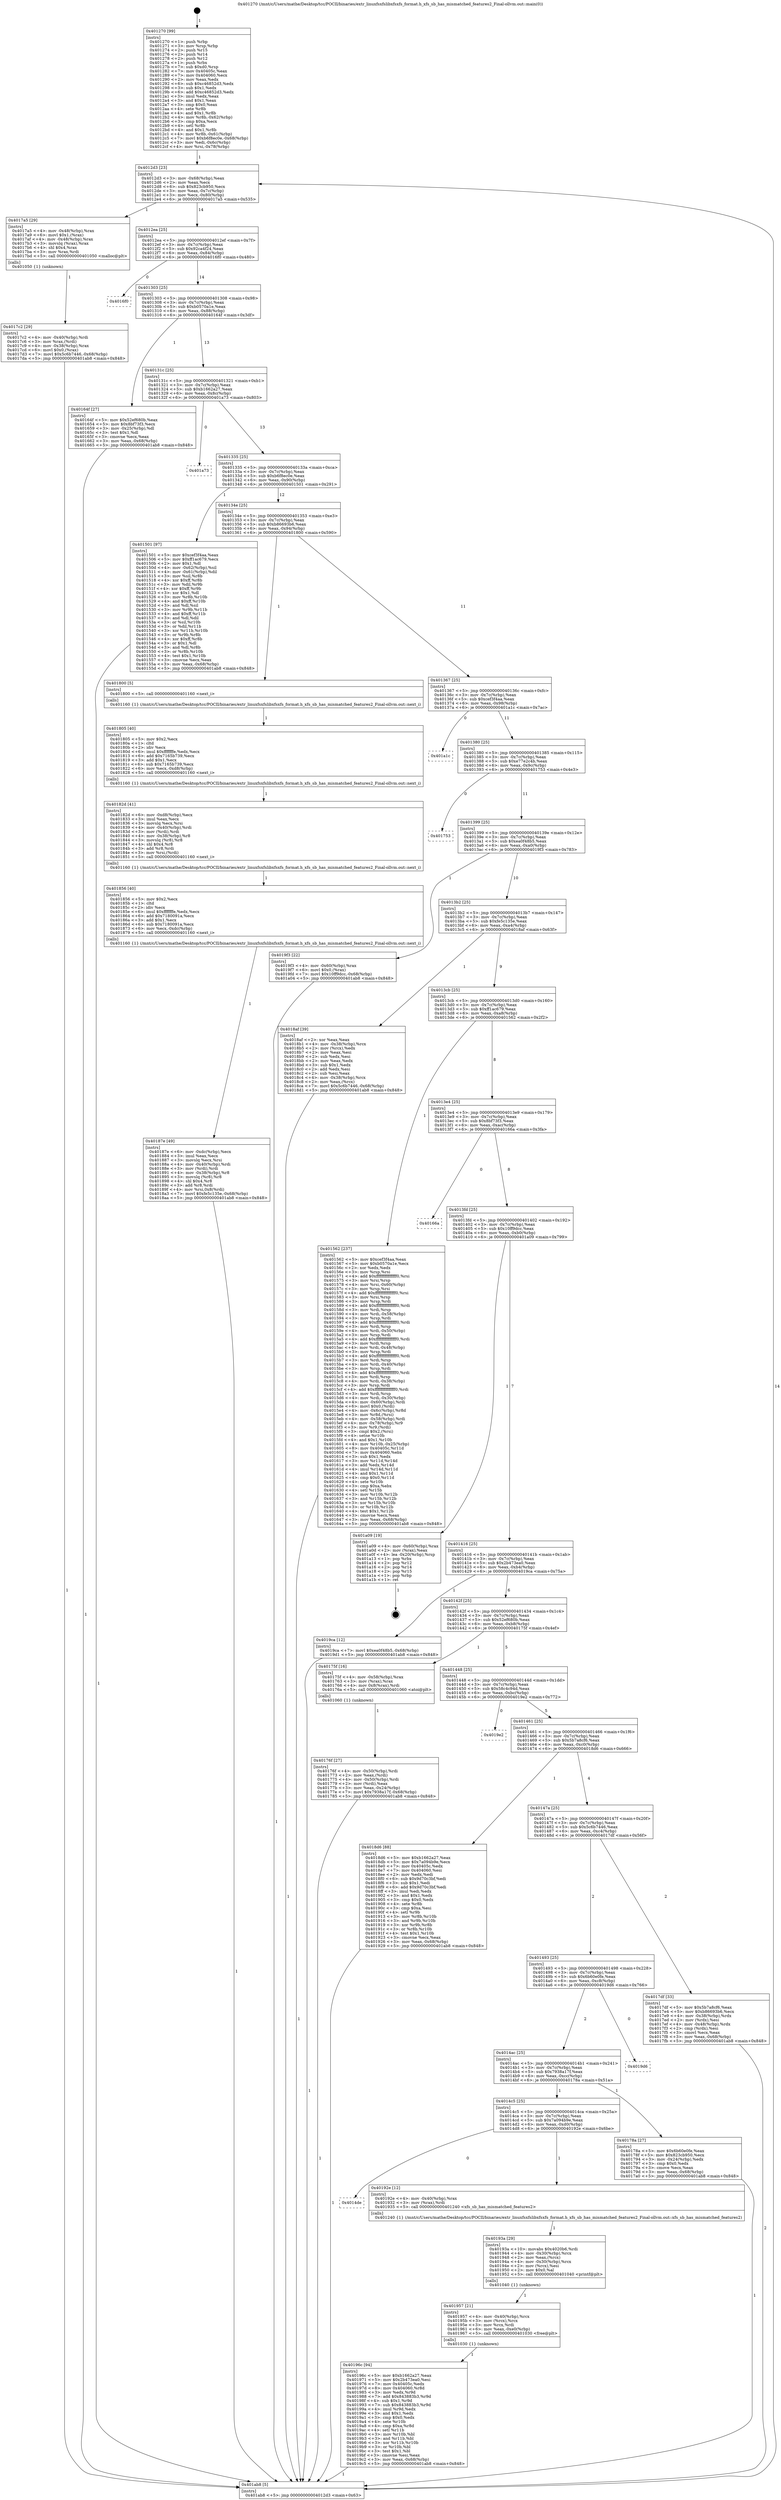digraph "0x401270" {
  label = "0x401270 (/mnt/c/Users/mathe/Desktop/tcc/POCII/binaries/extr_linuxfsxfslibxfsxfs_format.h_xfs_sb_has_mismatched_features2_Final-ollvm.out::main(0))"
  labelloc = "t"
  node[shape=record]

  Entry [label="",width=0.3,height=0.3,shape=circle,fillcolor=black,style=filled]
  "0x4012d3" [label="{
     0x4012d3 [23]\l
     | [instrs]\l
     &nbsp;&nbsp;0x4012d3 \<+3\>: mov -0x68(%rbp),%eax\l
     &nbsp;&nbsp;0x4012d6 \<+2\>: mov %eax,%ecx\l
     &nbsp;&nbsp;0x4012d8 \<+6\>: sub $0x823cb950,%ecx\l
     &nbsp;&nbsp;0x4012de \<+3\>: mov %eax,-0x7c(%rbp)\l
     &nbsp;&nbsp;0x4012e1 \<+3\>: mov %ecx,-0x80(%rbp)\l
     &nbsp;&nbsp;0x4012e4 \<+6\>: je 00000000004017a5 \<main+0x535\>\l
  }"]
  "0x4017a5" [label="{
     0x4017a5 [29]\l
     | [instrs]\l
     &nbsp;&nbsp;0x4017a5 \<+4\>: mov -0x48(%rbp),%rax\l
     &nbsp;&nbsp;0x4017a9 \<+6\>: movl $0x1,(%rax)\l
     &nbsp;&nbsp;0x4017af \<+4\>: mov -0x48(%rbp),%rax\l
     &nbsp;&nbsp;0x4017b3 \<+3\>: movslq (%rax),%rax\l
     &nbsp;&nbsp;0x4017b6 \<+4\>: shl $0x4,%rax\l
     &nbsp;&nbsp;0x4017ba \<+3\>: mov %rax,%rdi\l
     &nbsp;&nbsp;0x4017bd \<+5\>: call 0000000000401050 \<malloc@plt\>\l
     | [calls]\l
     &nbsp;&nbsp;0x401050 \{1\} (unknown)\l
  }"]
  "0x4012ea" [label="{
     0x4012ea [25]\l
     | [instrs]\l
     &nbsp;&nbsp;0x4012ea \<+5\>: jmp 00000000004012ef \<main+0x7f\>\l
     &nbsp;&nbsp;0x4012ef \<+3\>: mov -0x7c(%rbp),%eax\l
     &nbsp;&nbsp;0x4012f2 \<+5\>: sub $0x92ca4f24,%eax\l
     &nbsp;&nbsp;0x4012f7 \<+6\>: mov %eax,-0x84(%rbp)\l
     &nbsp;&nbsp;0x4012fd \<+6\>: je 00000000004016f0 \<main+0x480\>\l
  }"]
  Exit [label="",width=0.3,height=0.3,shape=circle,fillcolor=black,style=filled,peripheries=2]
  "0x4016f0" [label="{
     0x4016f0\l
  }", style=dashed]
  "0x401303" [label="{
     0x401303 [25]\l
     | [instrs]\l
     &nbsp;&nbsp;0x401303 \<+5\>: jmp 0000000000401308 \<main+0x98\>\l
     &nbsp;&nbsp;0x401308 \<+3\>: mov -0x7c(%rbp),%eax\l
     &nbsp;&nbsp;0x40130b \<+5\>: sub $0xb0570a1e,%eax\l
     &nbsp;&nbsp;0x401310 \<+6\>: mov %eax,-0x88(%rbp)\l
     &nbsp;&nbsp;0x401316 \<+6\>: je 000000000040164f \<main+0x3df\>\l
  }"]
  "0x40196c" [label="{
     0x40196c [94]\l
     | [instrs]\l
     &nbsp;&nbsp;0x40196c \<+5\>: mov $0xb1662a27,%eax\l
     &nbsp;&nbsp;0x401971 \<+5\>: mov $0x2b473ea0,%esi\l
     &nbsp;&nbsp;0x401976 \<+7\>: mov 0x40405c,%edx\l
     &nbsp;&nbsp;0x40197d \<+8\>: mov 0x404060,%r8d\l
     &nbsp;&nbsp;0x401985 \<+3\>: mov %edx,%r9d\l
     &nbsp;&nbsp;0x401988 \<+7\>: add $0x843883b3,%r9d\l
     &nbsp;&nbsp;0x40198f \<+4\>: sub $0x1,%r9d\l
     &nbsp;&nbsp;0x401993 \<+7\>: sub $0x843883b3,%r9d\l
     &nbsp;&nbsp;0x40199a \<+4\>: imul %r9d,%edx\l
     &nbsp;&nbsp;0x40199e \<+3\>: and $0x1,%edx\l
     &nbsp;&nbsp;0x4019a1 \<+3\>: cmp $0x0,%edx\l
     &nbsp;&nbsp;0x4019a4 \<+4\>: sete %r10b\l
     &nbsp;&nbsp;0x4019a8 \<+4\>: cmp $0xa,%r8d\l
     &nbsp;&nbsp;0x4019ac \<+4\>: setl %r11b\l
     &nbsp;&nbsp;0x4019b0 \<+3\>: mov %r10b,%bl\l
     &nbsp;&nbsp;0x4019b3 \<+3\>: and %r11b,%bl\l
     &nbsp;&nbsp;0x4019b6 \<+3\>: xor %r11b,%r10b\l
     &nbsp;&nbsp;0x4019b9 \<+3\>: or %r10b,%bl\l
     &nbsp;&nbsp;0x4019bc \<+3\>: test $0x1,%bl\l
     &nbsp;&nbsp;0x4019bf \<+3\>: cmovne %esi,%eax\l
     &nbsp;&nbsp;0x4019c2 \<+3\>: mov %eax,-0x68(%rbp)\l
     &nbsp;&nbsp;0x4019c5 \<+5\>: jmp 0000000000401ab8 \<main+0x848\>\l
  }"]
  "0x40164f" [label="{
     0x40164f [27]\l
     | [instrs]\l
     &nbsp;&nbsp;0x40164f \<+5\>: mov $0x52ef680b,%eax\l
     &nbsp;&nbsp;0x401654 \<+5\>: mov $0x8bf73f3,%ecx\l
     &nbsp;&nbsp;0x401659 \<+3\>: mov -0x25(%rbp),%dl\l
     &nbsp;&nbsp;0x40165c \<+3\>: test $0x1,%dl\l
     &nbsp;&nbsp;0x40165f \<+3\>: cmovne %ecx,%eax\l
     &nbsp;&nbsp;0x401662 \<+3\>: mov %eax,-0x68(%rbp)\l
     &nbsp;&nbsp;0x401665 \<+5\>: jmp 0000000000401ab8 \<main+0x848\>\l
  }"]
  "0x40131c" [label="{
     0x40131c [25]\l
     | [instrs]\l
     &nbsp;&nbsp;0x40131c \<+5\>: jmp 0000000000401321 \<main+0xb1\>\l
     &nbsp;&nbsp;0x401321 \<+3\>: mov -0x7c(%rbp),%eax\l
     &nbsp;&nbsp;0x401324 \<+5\>: sub $0xb1662a27,%eax\l
     &nbsp;&nbsp;0x401329 \<+6\>: mov %eax,-0x8c(%rbp)\l
     &nbsp;&nbsp;0x40132f \<+6\>: je 0000000000401a73 \<main+0x803\>\l
  }"]
  "0x401957" [label="{
     0x401957 [21]\l
     | [instrs]\l
     &nbsp;&nbsp;0x401957 \<+4\>: mov -0x40(%rbp),%rcx\l
     &nbsp;&nbsp;0x40195b \<+3\>: mov (%rcx),%rcx\l
     &nbsp;&nbsp;0x40195e \<+3\>: mov %rcx,%rdi\l
     &nbsp;&nbsp;0x401961 \<+6\>: mov %eax,-0xe0(%rbp)\l
     &nbsp;&nbsp;0x401967 \<+5\>: call 0000000000401030 \<free@plt\>\l
     | [calls]\l
     &nbsp;&nbsp;0x401030 \{1\} (unknown)\l
  }"]
  "0x401a73" [label="{
     0x401a73\l
  }", style=dashed]
  "0x401335" [label="{
     0x401335 [25]\l
     | [instrs]\l
     &nbsp;&nbsp;0x401335 \<+5\>: jmp 000000000040133a \<main+0xca\>\l
     &nbsp;&nbsp;0x40133a \<+3\>: mov -0x7c(%rbp),%eax\l
     &nbsp;&nbsp;0x40133d \<+5\>: sub $0xb6f8ec0e,%eax\l
     &nbsp;&nbsp;0x401342 \<+6\>: mov %eax,-0x90(%rbp)\l
     &nbsp;&nbsp;0x401348 \<+6\>: je 0000000000401501 \<main+0x291\>\l
  }"]
  "0x40193a" [label="{
     0x40193a [29]\l
     | [instrs]\l
     &nbsp;&nbsp;0x40193a \<+10\>: movabs $0x4020b6,%rdi\l
     &nbsp;&nbsp;0x401944 \<+4\>: mov -0x30(%rbp),%rcx\l
     &nbsp;&nbsp;0x401948 \<+2\>: mov %eax,(%rcx)\l
     &nbsp;&nbsp;0x40194a \<+4\>: mov -0x30(%rbp),%rcx\l
     &nbsp;&nbsp;0x40194e \<+2\>: mov (%rcx),%esi\l
     &nbsp;&nbsp;0x401950 \<+2\>: mov $0x0,%al\l
     &nbsp;&nbsp;0x401952 \<+5\>: call 0000000000401040 \<printf@plt\>\l
     | [calls]\l
     &nbsp;&nbsp;0x401040 \{1\} (unknown)\l
  }"]
  "0x401501" [label="{
     0x401501 [97]\l
     | [instrs]\l
     &nbsp;&nbsp;0x401501 \<+5\>: mov $0xcef3f4aa,%eax\l
     &nbsp;&nbsp;0x401506 \<+5\>: mov $0xff1ac679,%ecx\l
     &nbsp;&nbsp;0x40150b \<+2\>: mov $0x1,%dl\l
     &nbsp;&nbsp;0x40150d \<+4\>: mov -0x62(%rbp),%sil\l
     &nbsp;&nbsp;0x401511 \<+4\>: mov -0x61(%rbp),%dil\l
     &nbsp;&nbsp;0x401515 \<+3\>: mov %sil,%r8b\l
     &nbsp;&nbsp;0x401518 \<+4\>: xor $0xff,%r8b\l
     &nbsp;&nbsp;0x40151c \<+3\>: mov %dil,%r9b\l
     &nbsp;&nbsp;0x40151f \<+4\>: xor $0xff,%r9b\l
     &nbsp;&nbsp;0x401523 \<+3\>: xor $0x1,%dl\l
     &nbsp;&nbsp;0x401526 \<+3\>: mov %r8b,%r10b\l
     &nbsp;&nbsp;0x401529 \<+4\>: and $0xff,%r10b\l
     &nbsp;&nbsp;0x40152d \<+3\>: and %dl,%sil\l
     &nbsp;&nbsp;0x401530 \<+3\>: mov %r9b,%r11b\l
     &nbsp;&nbsp;0x401533 \<+4\>: and $0xff,%r11b\l
     &nbsp;&nbsp;0x401537 \<+3\>: and %dl,%dil\l
     &nbsp;&nbsp;0x40153a \<+3\>: or %sil,%r10b\l
     &nbsp;&nbsp;0x40153d \<+3\>: or %dil,%r11b\l
     &nbsp;&nbsp;0x401540 \<+3\>: xor %r11b,%r10b\l
     &nbsp;&nbsp;0x401543 \<+3\>: or %r9b,%r8b\l
     &nbsp;&nbsp;0x401546 \<+4\>: xor $0xff,%r8b\l
     &nbsp;&nbsp;0x40154a \<+3\>: or $0x1,%dl\l
     &nbsp;&nbsp;0x40154d \<+3\>: and %dl,%r8b\l
     &nbsp;&nbsp;0x401550 \<+3\>: or %r8b,%r10b\l
     &nbsp;&nbsp;0x401553 \<+4\>: test $0x1,%r10b\l
     &nbsp;&nbsp;0x401557 \<+3\>: cmovne %ecx,%eax\l
     &nbsp;&nbsp;0x40155a \<+3\>: mov %eax,-0x68(%rbp)\l
     &nbsp;&nbsp;0x40155d \<+5\>: jmp 0000000000401ab8 \<main+0x848\>\l
  }"]
  "0x40134e" [label="{
     0x40134e [25]\l
     | [instrs]\l
     &nbsp;&nbsp;0x40134e \<+5\>: jmp 0000000000401353 \<main+0xe3\>\l
     &nbsp;&nbsp;0x401353 \<+3\>: mov -0x7c(%rbp),%eax\l
     &nbsp;&nbsp;0x401356 \<+5\>: sub $0xb86693b6,%eax\l
     &nbsp;&nbsp;0x40135b \<+6\>: mov %eax,-0x94(%rbp)\l
     &nbsp;&nbsp;0x401361 \<+6\>: je 0000000000401800 \<main+0x590\>\l
  }"]
  "0x401ab8" [label="{
     0x401ab8 [5]\l
     | [instrs]\l
     &nbsp;&nbsp;0x401ab8 \<+5\>: jmp 00000000004012d3 \<main+0x63\>\l
  }"]
  "0x401270" [label="{
     0x401270 [99]\l
     | [instrs]\l
     &nbsp;&nbsp;0x401270 \<+1\>: push %rbp\l
     &nbsp;&nbsp;0x401271 \<+3\>: mov %rsp,%rbp\l
     &nbsp;&nbsp;0x401274 \<+2\>: push %r15\l
     &nbsp;&nbsp;0x401276 \<+2\>: push %r14\l
     &nbsp;&nbsp;0x401278 \<+2\>: push %r12\l
     &nbsp;&nbsp;0x40127a \<+1\>: push %rbx\l
     &nbsp;&nbsp;0x40127b \<+7\>: sub $0xd0,%rsp\l
     &nbsp;&nbsp;0x401282 \<+7\>: mov 0x40405c,%eax\l
     &nbsp;&nbsp;0x401289 \<+7\>: mov 0x404060,%ecx\l
     &nbsp;&nbsp;0x401290 \<+2\>: mov %eax,%edx\l
     &nbsp;&nbsp;0x401292 \<+6\>: sub $0xc46852d3,%edx\l
     &nbsp;&nbsp;0x401298 \<+3\>: sub $0x1,%edx\l
     &nbsp;&nbsp;0x40129b \<+6\>: add $0xc46852d3,%edx\l
     &nbsp;&nbsp;0x4012a1 \<+3\>: imul %edx,%eax\l
     &nbsp;&nbsp;0x4012a4 \<+3\>: and $0x1,%eax\l
     &nbsp;&nbsp;0x4012a7 \<+3\>: cmp $0x0,%eax\l
     &nbsp;&nbsp;0x4012aa \<+4\>: sete %r8b\l
     &nbsp;&nbsp;0x4012ae \<+4\>: and $0x1,%r8b\l
     &nbsp;&nbsp;0x4012b2 \<+4\>: mov %r8b,-0x62(%rbp)\l
     &nbsp;&nbsp;0x4012b6 \<+3\>: cmp $0xa,%ecx\l
     &nbsp;&nbsp;0x4012b9 \<+4\>: setl %r8b\l
     &nbsp;&nbsp;0x4012bd \<+4\>: and $0x1,%r8b\l
     &nbsp;&nbsp;0x4012c1 \<+4\>: mov %r8b,-0x61(%rbp)\l
     &nbsp;&nbsp;0x4012c5 \<+7\>: movl $0xb6f8ec0e,-0x68(%rbp)\l
     &nbsp;&nbsp;0x4012cc \<+3\>: mov %edi,-0x6c(%rbp)\l
     &nbsp;&nbsp;0x4012cf \<+4\>: mov %rsi,-0x78(%rbp)\l
  }"]
  "0x4014de" [label="{
     0x4014de\l
  }", style=dashed]
  "0x401800" [label="{
     0x401800 [5]\l
     | [instrs]\l
     &nbsp;&nbsp;0x401800 \<+5\>: call 0000000000401160 \<next_i\>\l
     | [calls]\l
     &nbsp;&nbsp;0x401160 \{1\} (/mnt/c/Users/mathe/Desktop/tcc/POCII/binaries/extr_linuxfsxfslibxfsxfs_format.h_xfs_sb_has_mismatched_features2_Final-ollvm.out::next_i)\l
  }"]
  "0x401367" [label="{
     0x401367 [25]\l
     | [instrs]\l
     &nbsp;&nbsp;0x401367 \<+5\>: jmp 000000000040136c \<main+0xfc\>\l
     &nbsp;&nbsp;0x40136c \<+3\>: mov -0x7c(%rbp),%eax\l
     &nbsp;&nbsp;0x40136f \<+5\>: sub $0xcef3f4aa,%eax\l
     &nbsp;&nbsp;0x401374 \<+6\>: mov %eax,-0x98(%rbp)\l
     &nbsp;&nbsp;0x40137a \<+6\>: je 0000000000401a1c \<main+0x7ac\>\l
  }"]
  "0x40192e" [label="{
     0x40192e [12]\l
     | [instrs]\l
     &nbsp;&nbsp;0x40192e \<+4\>: mov -0x40(%rbp),%rax\l
     &nbsp;&nbsp;0x401932 \<+3\>: mov (%rax),%rdi\l
     &nbsp;&nbsp;0x401935 \<+5\>: call 0000000000401240 \<xfs_sb_has_mismatched_features2\>\l
     | [calls]\l
     &nbsp;&nbsp;0x401240 \{1\} (/mnt/c/Users/mathe/Desktop/tcc/POCII/binaries/extr_linuxfsxfslibxfsxfs_format.h_xfs_sb_has_mismatched_features2_Final-ollvm.out::xfs_sb_has_mismatched_features2)\l
  }"]
  "0x401a1c" [label="{
     0x401a1c\l
  }", style=dashed]
  "0x401380" [label="{
     0x401380 [25]\l
     | [instrs]\l
     &nbsp;&nbsp;0x401380 \<+5\>: jmp 0000000000401385 \<main+0x115\>\l
     &nbsp;&nbsp;0x401385 \<+3\>: mov -0x7c(%rbp),%eax\l
     &nbsp;&nbsp;0x401388 \<+5\>: sub $0xe77e2c4b,%eax\l
     &nbsp;&nbsp;0x40138d \<+6\>: mov %eax,-0x9c(%rbp)\l
     &nbsp;&nbsp;0x401393 \<+6\>: je 0000000000401753 \<main+0x4e3\>\l
  }"]
  "0x40187e" [label="{
     0x40187e [49]\l
     | [instrs]\l
     &nbsp;&nbsp;0x40187e \<+6\>: mov -0xdc(%rbp),%ecx\l
     &nbsp;&nbsp;0x401884 \<+3\>: imul %eax,%ecx\l
     &nbsp;&nbsp;0x401887 \<+3\>: movslq %ecx,%rsi\l
     &nbsp;&nbsp;0x40188a \<+4\>: mov -0x40(%rbp),%rdi\l
     &nbsp;&nbsp;0x40188e \<+3\>: mov (%rdi),%rdi\l
     &nbsp;&nbsp;0x401891 \<+4\>: mov -0x38(%rbp),%r8\l
     &nbsp;&nbsp;0x401895 \<+3\>: movslq (%r8),%r8\l
     &nbsp;&nbsp;0x401898 \<+4\>: shl $0x4,%r8\l
     &nbsp;&nbsp;0x40189c \<+3\>: add %r8,%rdi\l
     &nbsp;&nbsp;0x40189f \<+4\>: mov %rsi,0x8(%rdi)\l
     &nbsp;&nbsp;0x4018a3 \<+7\>: movl $0xfe5c135e,-0x68(%rbp)\l
     &nbsp;&nbsp;0x4018aa \<+5\>: jmp 0000000000401ab8 \<main+0x848\>\l
  }"]
  "0x401753" [label="{
     0x401753\l
  }", style=dashed]
  "0x401399" [label="{
     0x401399 [25]\l
     | [instrs]\l
     &nbsp;&nbsp;0x401399 \<+5\>: jmp 000000000040139e \<main+0x12e\>\l
     &nbsp;&nbsp;0x40139e \<+3\>: mov -0x7c(%rbp),%eax\l
     &nbsp;&nbsp;0x4013a1 \<+5\>: sub $0xea0f48b5,%eax\l
     &nbsp;&nbsp;0x4013a6 \<+6\>: mov %eax,-0xa0(%rbp)\l
     &nbsp;&nbsp;0x4013ac \<+6\>: je 00000000004019f3 \<main+0x783\>\l
  }"]
  "0x401856" [label="{
     0x401856 [40]\l
     | [instrs]\l
     &nbsp;&nbsp;0x401856 \<+5\>: mov $0x2,%ecx\l
     &nbsp;&nbsp;0x40185b \<+1\>: cltd\l
     &nbsp;&nbsp;0x40185c \<+2\>: idiv %ecx\l
     &nbsp;&nbsp;0x40185e \<+6\>: imul $0xfffffffe,%edx,%ecx\l
     &nbsp;&nbsp;0x401864 \<+6\>: add $0x7180091a,%ecx\l
     &nbsp;&nbsp;0x40186a \<+3\>: add $0x1,%ecx\l
     &nbsp;&nbsp;0x40186d \<+6\>: sub $0x7180091a,%ecx\l
     &nbsp;&nbsp;0x401873 \<+6\>: mov %ecx,-0xdc(%rbp)\l
     &nbsp;&nbsp;0x401879 \<+5\>: call 0000000000401160 \<next_i\>\l
     | [calls]\l
     &nbsp;&nbsp;0x401160 \{1\} (/mnt/c/Users/mathe/Desktop/tcc/POCII/binaries/extr_linuxfsxfslibxfsxfs_format.h_xfs_sb_has_mismatched_features2_Final-ollvm.out::next_i)\l
  }"]
  "0x4019f3" [label="{
     0x4019f3 [22]\l
     | [instrs]\l
     &nbsp;&nbsp;0x4019f3 \<+4\>: mov -0x60(%rbp),%rax\l
     &nbsp;&nbsp;0x4019f7 \<+6\>: movl $0x0,(%rax)\l
     &nbsp;&nbsp;0x4019fd \<+7\>: movl $0x10ff9dcc,-0x68(%rbp)\l
     &nbsp;&nbsp;0x401a04 \<+5\>: jmp 0000000000401ab8 \<main+0x848\>\l
  }"]
  "0x4013b2" [label="{
     0x4013b2 [25]\l
     | [instrs]\l
     &nbsp;&nbsp;0x4013b2 \<+5\>: jmp 00000000004013b7 \<main+0x147\>\l
     &nbsp;&nbsp;0x4013b7 \<+3\>: mov -0x7c(%rbp),%eax\l
     &nbsp;&nbsp;0x4013ba \<+5\>: sub $0xfe5c135e,%eax\l
     &nbsp;&nbsp;0x4013bf \<+6\>: mov %eax,-0xa4(%rbp)\l
     &nbsp;&nbsp;0x4013c5 \<+6\>: je 00000000004018af \<main+0x63f\>\l
  }"]
  "0x40182d" [label="{
     0x40182d [41]\l
     | [instrs]\l
     &nbsp;&nbsp;0x40182d \<+6\>: mov -0xd8(%rbp),%ecx\l
     &nbsp;&nbsp;0x401833 \<+3\>: imul %eax,%ecx\l
     &nbsp;&nbsp;0x401836 \<+3\>: movslq %ecx,%rsi\l
     &nbsp;&nbsp;0x401839 \<+4\>: mov -0x40(%rbp),%rdi\l
     &nbsp;&nbsp;0x40183d \<+3\>: mov (%rdi),%rdi\l
     &nbsp;&nbsp;0x401840 \<+4\>: mov -0x38(%rbp),%r8\l
     &nbsp;&nbsp;0x401844 \<+3\>: movslq (%r8),%r8\l
     &nbsp;&nbsp;0x401847 \<+4\>: shl $0x4,%r8\l
     &nbsp;&nbsp;0x40184b \<+3\>: add %r8,%rdi\l
     &nbsp;&nbsp;0x40184e \<+3\>: mov %rsi,(%rdi)\l
     &nbsp;&nbsp;0x401851 \<+5\>: call 0000000000401160 \<next_i\>\l
     | [calls]\l
     &nbsp;&nbsp;0x401160 \{1\} (/mnt/c/Users/mathe/Desktop/tcc/POCII/binaries/extr_linuxfsxfslibxfsxfs_format.h_xfs_sb_has_mismatched_features2_Final-ollvm.out::next_i)\l
  }"]
  "0x4018af" [label="{
     0x4018af [39]\l
     | [instrs]\l
     &nbsp;&nbsp;0x4018af \<+2\>: xor %eax,%eax\l
     &nbsp;&nbsp;0x4018b1 \<+4\>: mov -0x38(%rbp),%rcx\l
     &nbsp;&nbsp;0x4018b5 \<+2\>: mov (%rcx),%edx\l
     &nbsp;&nbsp;0x4018b7 \<+2\>: mov %eax,%esi\l
     &nbsp;&nbsp;0x4018b9 \<+2\>: sub %edx,%esi\l
     &nbsp;&nbsp;0x4018bb \<+2\>: mov %eax,%edx\l
     &nbsp;&nbsp;0x4018bd \<+3\>: sub $0x1,%edx\l
     &nbsp;&nbsp;0x4018c0 \<+2\>: add %edx,%esi\l
     &nbsp;&nbsp;0x4018c2 \<+2\>: sub %esi,%eax\l
     &nbsp;&nbsp;0x4018c4 \<+4\>: mov -0x38(%rbp),%rcx\l
     &nbsp;&nbsp;0x4018c8 \<+2\>: mov %eax,(%rcx)\l
     &nbsp;&nbsp;0x4018ca \<+7\>: movl $0x5c6b7446,-0x68(%rbp)\l
     &nbsp;&nbsp;0x4018d1 \<+5\>: jmp 0000000000401ab8 \<main+0x848\>\l
  }"]
  "0x4013cb" [label="{
     0x4013cb [25]\l
     | [instrs]\l
     &nbsp;&nbsp;0x4013cb \<+5\>: jmp 00000000004013d0 \<main+0x160\>\l
     &nbsp;&nbsp;0x4013d0 \<+3\>: mov -0x7c(%rbp),%eax\l
     &nbsp;&nbsp;0x4013d3 \<+5\>: sub $0xff1ac679,%eax\l
     &nbsp;&nbsp;0x4013d8 \<+6\>: mov %eax,-0xa8(%rbp)\l
     &nbsp;&nbsp;0x4013de \<+6\>: je 0000000000401562 \<main+0x2f2\>\l
  }"]
  "0x401805" [label="{
     0x401805 [40]\l
     | [instrs]\l
     &nbsp;&nbsp;0x401805 \<+5\>: mov $0x2,%ecx\l
     &nbsp;&nbsp;0x40180a \<+1\>: cltd\l
     &nbsp;&nbsp;0x40180b \<+2\>: idiv %ecx\l
     &nbsp;&nbsp;0x40180d \<+6\>: imul $0xfffffffe,%edx,%ecx\l
     &nbsp;&nbsp;0x401813 \<+6\>: add $0x7165b739,%ecx\l
     &nbsp;&nbsp;0x401819 \<+3\>: add $0x1,%ecx\l
     &nbsp;&nbsp;0x40181c \<+6\>: sub $0x7165b739,%ecx\l
     &nbsp;&nbsp;0x401822 \<+6\>: mov %ecx,-0xd8(%rbp)\l
     &nbsp;&nbsp;0x401828 \<+5\>: call 0000000000401160 \<next_i\>\l
     | [calls]\l
     &nbsp;&nbsp;0x401160 \{1\} (/mnt/c/Users/mathe/Desktop/tcc/POCII/binaries/extr_linuxfsxfslibxfsxfs_format.h_xfs_sb_has_mismatched_features2_Final-ollvm.out::next_i)\l
  }"]
  "0x401562" [label="{
     0x401562 [237]\l
     | [instrs]\l
     &nbsp;&nbsp;0x401562 \<+5\>: mov $0xcef3f4aa,%eax\l
     &nbsp;&nbsp;0x401567 \<+5\>: mov $0xb0570a1e,%ecx\l
     &nbsp;&nbsp;0x40156c \<+2\>: xor %edx,%edx\l
     &nbsp;&nbsp;0x40156e \<+3\>: mov %rsp,%rsi\l
     &nbsp;&nbsp;0x401571 \<+4\>: add $0xfffffffffffffff0,%rsi\l
     &nbsp;&nbsp;0x401575 \<+3\>: mov %rsi,%rsp\l
     &nbsp;&nbsp;0x401578 \<+4\>: mov %rsi,-0x60(%rbp)\l
     &nbsp;&nbsp;0x40157c \<+3\>: mov %rsp,%rsi\l
     &nbsp;&nbsp;0x40157f \<+4\>: add $0xfffffffffffffff0,%rsi\l
     &nbsp;&nbsp;0x401583 \<+3\>: mov %rsi,%rsp\l
     &nbsp;&nbsp;0x401586 \<+3\>: mov %rsp,%rdi\l
     &nbsp;&nbsp;0x401589 \<+4\>: add $0xfffffffffffffff0,%rdi\l
     &nbsp;&nbsp;0x40158d \<+3\>: mov %rdi,%rsp\l
     &nbsp;&nbsp;0x401590 \<+4\>: mov %rdi,-0x58(%rbp)\l
     &nbsp;&nbsp;0x401594 \<+3\>: mov %rsp,%rdi\l
     &nbsp;&nbsp;0x401597 \<+4\>: add $0xfffffffffffffff0,%rdi\l
     &nbsp;&nbsp;0x40159b \<+3\>: mov %rdi,%rsp\l
     &nbsp;&nbsp;0x40159e \<+4\>: mov %rdi,-0x50(%rbp)\l
     &nbsp;&nbsp;0x4015a2 \<+3\>: mov %rsp,%rdi\l
     &nbsp;&nbsp;0x4015a5 \<+4\>: add $0xfffffffffffffff0,%rdi\l
     &nbsp;&nbsp;0x4015a9 \<+3\>: mov %rdi,%rsp\l
     &nbsp;&nbsp;0x4015ac \<+4\>: mov %rdi,-0x48(%rbp)\l
     &nbsp;&nbsp;0x4015b0 \<+3\>: mov %rsp,%rdi\l
     &nbsp;&nbsp;0x4015b3 \<+4\>: add $0xfffffffffffffff0,%rdi\l
     &nbsp;&nbsp;0x4015b7 \<+3\>: mov %rdi,%rsp\l
     &nbsp;&nbsp;0x4015ba \<+4\>: mov %rdi,-0x40(%rbp)\l
     &nbsp;&nbsp;0x4015be \<+3\>: mov %rsp,%rdi\l
     &nbsp;&nbsp;0x4015c1 \<+4\>: add $0xfffffffffffffff0,%rdi\l
     &nbsp;&nbsp;0x4015c5 \<+3\>: mov %rdi,%rsp\l
     &nbsp;&nbsp;0x4015c8 \<+4\>: mov %rdi,-0x38(%rbp)\l
     &nbsp;&nbsp;0x4015cc \<+3\>: mov %rsp,%rdi\l
     &nbsp;&nbsp;0x4015cf \<+4\>: add $0xfffffffffffffff0,%rdi\l
     &nbsp;&nbsp;0x4015d3 \<+3\>: mov %rdi,%rsp\l
     &nbsp;&nbsp;0x4015d6 \<+4\>: mov %rdi,-0x30(%rbp)\l
     &nbsp;&nbsp;0x4015da \<+4\>: mov -0x60(%rbp),%rdi\l
     &nbsp;&nbsp;0x4015de \<+6\>: movl $0x0,(%rdi)\l
     &nbsp;&nbsp;0x4015e4 \<+4\>: mov -0x6c(%rbp),%r8d\l
     &nbsp;&nbsp;0x4015e8 \<+3\>: mov %r8d,(%rsi)\l
     &nbsp;&nbsp;0x4015eb \<+4\>: mov -0x58(%rbp),%rdi\l
     &nbsp;&nbsp;0x4015ef \<+4\>: mov -0x78(%rbp),%r9\l
     &nbsp;&nbsp;0x4015f3 \<+3\>: mov %r9,(%rdi)\l
     &nbsp;&nbsp;0x4015f6 \<+3\>: cmpl $0x2,(%rsi)\l
     &nbsp;&nbsp;0x4015f9 \<+4\>: setne %r10b\l
     &nbsp;&nbsp;0x4015fd \<+4\>: and $0x1,%r10b\l
     &nbsp;&nbsp;0x401601 \<+4\>: mov %r10b,-0x25(%rbp)\l
     &nbsp;&nbsp;0x401605 \<+8\>: mov 0x40405c,%r11d\l
     &nbsp;&nbsp;0x40160d \<+7\>: mov 0x404060,%ebx\l
     &nbsp;&nbsp;0x401614 \<+3\>: sub $0x1,%edx\l
     &nbsp;&nbsp;0x401617 \<+3\>: mov %r11d,%r14d\l
     &nbsp;&nbsp;0x40161a \<+3\>: add %edx,%r14d\l
     &nbsp;&nbsp;0x40161d \<+4\>: imul %r14d,%r11d\l
     &nbsp;&nbsp;0x401621 \<+4\>: and $0x1,%r11d\l
     &nbsp;&nbsp;0x401625 \<+4\>: cmp $0x0,%r11d\l
     &nbsp;&nbsp;0x401629 \<+4\>: sete %r10b\l
     &nbsp;&nbsp;0x40162d \<+3\>: cmp $0xa,%ebx\l
     &nbsp;&nbsp;0x401630 \<+4\>: setl %r15b\l
     &nbsp;&nbsp;0x401634 \<+3\>: mov %r10b,%r12b\l
     &nbsp;&nbsp;0x401637 \<+3\>: and %r15b,%r12b\l
     &nbsp;&nbsp;0x40163a \<+3\>: xor %r15b,%r10b\l
     &nbsp;&nbsp;0x40163d \<+3\>: or %r10b,%r12b\l
     &nbsp;&nbsp;0x401640 \<+4\>: test $0x1,%r12b\l
     &nbsp;&nbsp;0x401644 \<+3\>: cmovne %ecx,%eax\l
     &nbsp;&nbsp;0x401647 \<+3\>: mov %eax,-0x68(%rbp)\l
     &nbsp;&nbsp;0x40164a \<+5\>: jmp 0000000000401ab8 \<main+0x848\>\l
  }"]
  "0x4013e4" [label="{
     0x4013e4 [25]\l
     | [instrs]\l
     &nbsp;&nbsp;0x4013e4 \<+5\>: jmp 00000000004013e9 \<main+0x179\>\l
     &nbsp;&nbsp;0x4013e9 \<+3\>: mov -0x7c(%rbp),%eax\l
     &nbsp;&nbsp;0x4013ec \<+5\>: sub $0x8bf73f3,%eax\l
     &nbsp;&nbsp;0x4013f1 \<+6\>: mov %eax,-0xac(%rbp)\l
     &nbsp;&nbsp;0x4013f7 \<+6\>: je 000000000040166a \<main+0x3fa\>\l
  }"]
  "0x4017c2" [label="{
     0x4017c2 [29]\l
     | [instrs]\l
     &nbsp;&nbsp;0x4017c2 \<+4\>: mov -0x40(%rbp),%rdi\l
     &nbsp;&nbsp;0x4017c6 \<+3\>: mov %rax,(%rdi)\l
     &nbsp;&nbsp;0x4017c9 \<+4\>: mov -0x38(%rbp),%rax\l
     &nbsp;&nbsp;0x4017cd \<+6\>: movl $0x0,(%rax)\l
     &nbsp;&nbsp;0x4017d3 \<+7\>: movl $0x5c6b7446,-0x68(%rbp)\l
     &nbsp;&nbsp;0x4017da \<+5\>: jmp 0000000000401ab8 \<main+0x848\>\l
  }"]
  "0x4014c5" [label="{
     0x4014c5 [25]\l
     | [instrs]\l
     &nbsp;&nbsp;0x4014c5 \<+5\>: jmp 00000000004014ca \<main+0x25a\>\l
     &nbsp;&nbsp;0x4014ca \<+3\>: mov -0x7c(%rbp),%eax\l
     &nbsp;&nbsp;0x4014cd \<+5\>: sub $0x7a094b9e,%eax\l
     &nbsp;&nbsp;0x4014d2 \<+6\>: mov %eax,-0xd0(%rbp)\l
     &nbsp;&nbsp;0x4014d8 \<+6\>: je 000000000040192e \<main+0x6be\>\l
  }"]
  "0x40166a" [label="{
     0x40166a\l
  }", style=dashed]
  "0x4013fd" [label="{
     0x4013fd [25]\l
     | [instrs]\l
     &nbsp;&nbsp;0x4013fd \<+5\>: jmp 0000000000401402 \<main+0x192\>\l
     &nbsp;&nbsp;0x401402 \<+3\>: mov -0x7c(%rbp),%eax\l
     &nbsp;&nbsp;0x401405 \<+5\>: sub $0x10ff9dcc,%eax\l
     &nbsp;&nbsp;0x40140a \<+6\>: mov %eax,-0xb0(%rbp)\l
     &nbsp;&nbsp;0x401410 \<+6\>: je 0000000000401a09 \<main+0x799\>\l
  }"]
  "0x40178a" [label="{
     0x40178a [27]\l
     | [instrs]\l
     &nbsp;&nbsp;0x40178a \<+5\>: mov $0x6b60e0fe,%eax\l
     &nbsp;&nbsp;0x40178f \<+5\>: mov $0x823cb950,%ecx\l
     &nbsp;&nbsp;0x401794 \<+3\>: mov -0x24(%rbp),%edx\l
     &nbsp;&nbsp;0x401797 \<+3\>: cmp $0x0,%edx\l
     &nbsp;&nbsp;0x40179a \<+3\>: cmove %ecx,%eax\l
     &nbsp;&nbsp;0x40179d \<+3\>: mov %eax,-0x68(%rbp)\l
     &nbsp;&nbsp;0x4017a0 \<+5\>: jmp 0000000000401ab8 \<main+0x848\>\l
  }"]
  "0x401a09" [label="{
     0x401a09 [19]\l
     | [instrs]\l
     &nbsp;&nbsp;0x401a09 \<+4\>: mov -0x60(%rbp),%rax\l
     &nbsp;&nbsp;0x401a0d \<+2\>: mov (%rax),%eax\l
     &nbsp;&nbsp;0x401a0f \<+4\>: lea -0x20(%rbp),%rsp\l
     &nbsp;&nbsp;0x401a13 \<+1\>: pop %rbx\l
     &nbsp;&nbsp;0x401a14 \<+2\>: pop %r12\l
     &nbsp;&nbsp;0x401a16 \<+2\>: pop %r14\l
     &nbsp;&nbsp;0x401a18 \<+2\>: pop %r15\l
     &nbsp;&nbsp;0x401a1a \<+1\>: pop %rbp\l
     &nbsp;&nbsp;0x401a1b \<+1\>: ret\l
  }"]
  "0x401416" [label="{
     0x401416 [25]\l
     | [instrs]\l
     &nbsp;&nbsp;0x401416 \<+5\>: jmp 000000000040141b \<main+0x1ab\>\l
     &nbsp;&nbsp;0x40141b \<+3\>: mov -0x7c(%rbp),%eax\l
     &nbsp;&nbsp;0x40141e \<+5\>: sub $0x2b473ea0,%eax\l
     &nbsp;&nbsp;0x401423 \<+6\>: mov %eax,-0xb4(%rbp)\l
     &nbsp;&nbsp;0x401429 \<+6\>: je 00000000004019ca \<main+0x75a\>\l
  }"]
  "0x4014ac" [label="{
     0x4014ac [25]\l
     | [instrs]\l
     &nbsp;&nbsp;0x4014ac \<+5\>: jmp 00000000004014b1 \<main+0x241\>\l
     &nbsp;&nbsp;0x4014b1 \<+3\>: mov -0x7c(%rbp),%eax\l
     &nbsp;&nbsp;0x4014b4 \<+5\>: sub $0x7938a17f,%eax\l
     &nbsp;&nbsp;0x4014b9 \<+6\>: mov %eax,-0xcc(%rbp)\l
     &nbsp;&nbsp;0x4014bf \<+6\>: je 000000000040178a \<main+0x51a\>\l
  }"]
  "0x4019ca" [label="{
     0x4019ca [12]\l
     | [instrs]\l
     &nbsp;&nbsp;0x4019ca \<+7\>: movl $0xea0f48b5,-0x68(%rbp)\l
     &nbsp;&nbsp;0x4019d1 \<+5\>: jmp 0000000000401ab8 \<main+0x848\>\l
  }"]
  "0x40142f" [label="{
     0x40142f [25]\l
     | [instrs]\l
     &nbsp;&nbsp;0x40142f \<+5\>: jmp 0000000000401434 \<main+0x1c4\>\l
     &nbsp;&nbsp;0x401434 \<+3\>: mov -0x7c(%rbp),%eax\l
     &nbsp;&nbsp;0x401437 \<+5\>: sub $0x52ef680b,%eax\l
     &nbsp;&nbsp;0x40143c \<+6\>: mov %eax,-0xb8(%rbp)\l
     &nbsp;&nbsp;0x401442 \<+6\>: je 000000000040175f \<main+0x4ef\>\l
  }"]
  "0x4019d6" [label="{
     0x4019d6\l
  }", style=dashed]
  "0x40175f" [label="{
     0x40175f [16]\l
     | [instrs]\l
     &nbsp;&nbsp;0x40175f \<+4\>: mov -0x58(%rbp),%rax\l
     &nbsp;&nbsp;0x401763 \<+3\>: mov (%rax),%rax\l
     &nbsp;&nbsp;0x401766 \<+4\>: mov 0x8(%rax),%rdi\l
     &nbsp;&nbsp;0x40176a \<+5\>: call 0000000000401060 \<atoi@plt\>\l
     | [calls]\l
     &nbsp;&nbsp;0x401060 \{1\} (unknown)\l
  }"]
  "0x401448" [label="{
     0x401448 [25]\l
     | [instrs]\l
     &nbsp;&nbsp;0x401448 \<+5\>: jmp 000000000040144d \<main+0x1dd\>\l
     &nbsp;&nbsp;0x40144d \<+3\>: mov -0x7c(%rbp),%eax\l
     &nbsp;&nbsp;0x401450 \<+5\>: sub $0x58c4c94d,%eax\l
     &nbsp;&nbsp;0x401455 \<+6\>: mov %eax,-0xbc(%rbp)\l
     &nbsp;&nbsp;0x40145b \<+6\>: je 00000000004019e2 \<main+0x772\>\l
  }"]
  "0x40176f" [label="{
     0x40176f [27]\l
     | [instrs]\l
     &nbsp;&nbsp;0x40176f \<+4\>: mov -0x50(%rbp),%rdi\l
     &nbsp;&nbsp;0x401773 \<+2\>: mov %eax,(%rdi)\l
     &nbsp;&nbsp;0x401775 \<+4\>: mov -0x50(%rbp),%rdi\l
     &nbsp;&nbsp;0x401779 \<+2\>: mov (%rdi),%eax\l
     &nbsp;&nbsp;0x40177b \<+3\>: mov %eax,-0x24(%rbp)\l
     &nbsp;&nbsp;0x40177e \<+7\>: movl $0x7938a17f,-0x68(%rbp)\l
     &nbsp;&nbsp;0x401785 \<+5\>: jmp 0000000000401ab8 \<main+0x848\>\l
  }"]
  "0x401493" [label="{
     0x401493 [25]\l
     | [instrs]\l
     &nbsp;&nbsp;0x401493 \<+5\>: jmp 0000000000401498 \<main+0x228\>\l
     &nbsp;&nbsp;0x401498 \<+3\>: mov -0x7c(%rbp),%eax\l
     &nbsp;&nbsp;0x40149b \<+5\>: sub $0x6b60e0fe,%eax\l
     &nbsp;&nbsp;0x4014a0 \<+6\>: mov %eax,-0xc8(%rbp)\l
     &nbsp;&nbsp;0x4014a6 \<+6\>: je 00000000004019d6 \<main+0x766\>\l
  }"]
  "0x4019e2" [label="{
     0x4019e2\l
  }", style=dashed]
  "0x401461" [label="{
     0x401461 [25]\l
     | [instrs]\l
     &nbsp;&nbsp;0x401461 \<+5\>: jmp 0000000000401466 \<main+0x1f6\>\l
     &nbsp;&nbsp;0x401466 \<+3\>: mov -0x7c(%rbp),%eax\l
     &nbsp;&nbsp;0x401469 \<+5\>: sub $0x5b7a8cf6,%eax\l
     &nbsp;&nbsp;0x40146e \<+6\>: mov %eax,-0xc0(%rbp)\l
     &nbsp;&nbsp;0x401474 \<+6\>: je 00000000004018d6 \<main+0x666\>\l
  }"]
  "0x4017df" [label="{
     0x4017df [33]\l
     | [instrs]\l
     &nbsp;&nbsp;0x4017df \<+5\>: mov $0x5b7a8cf6,%eax\l
     &nbsp;&nbsp;0x4017e4 \<+5\>: mov $0xb86693b6,%ecx\l
     &nbsp;&nbsp;0x4017e9 \<+4\>: mov -0x38(%rbp),%rdx\l
     &nbsp;&nbsp;0x4017ed \<+2\>: mov (%rdx),%esi\l
     &nbsp;&nbsp;0x4017ef \<+4\>: mov -0x48(%rbp),%rdx\l
     &nbsp;&nbsp;0x4017f3 \<+2\>: cmp (%rdx),%esi\l
     &nbsp;&nbsp;0x4017f5 \<+3\>: cmovl %ecx,%eax\l
     &nbsp;&nbsp;0x4017f8 \<+3\>: mov %eax,-0x68(%rbp)\l
     &nbsp;&nbsp;0x4017fb \<+5\>: jmp 0000000000401ab8 \<main+0x848\>\l
  }"]
  "0x4018d6" [label="{
     0x4018d6 [88]\l
     | [instrs]\l
     &nbsp;&nbsp;0x4018d6 \<+5\>: mov $0xb1662a27,%eax\l
     &nbsp;&nbsp;0x4018db \<+5\>: mov $0x7a094b9e,%ecx\l
     &nbsp;&nbsp;0x4018e0 \<+7\>: mov 0x40405c,%edx\l
     &nbsp;&nbsp;0x4018e7 \<+7\>: mov 0x404060,%esi\l
     &nbsp;&nbsp;0x4018ee \<+2\>: mov %edx,%edi\l
     &nbsp;&nbsp;0x4018f0 \<+6\>: sub $0x9d70c3bf,%edi\l
     &nbsp;&nbsp;0x4018f6 \<+3\>: sub $0x1,%edi\l
     &nbsp;&nbsp;0x4018f9 \<+6\>: add $0x9d70c3bf,%edi\l
     &nbsp;&nbsp;0x4018ff \<+3\>: imul %edi,%edx\l
     &nbsp;&nbsp;0x401902 \<+3\>: and $0x1,%edx\l
     &nbsp;&nbsp;0x401905 \<+3\>: cmp $0x0,%edx\l
     &nbsp;&nbsp;0x401908 \<+4\>: sete %r8b\l
     &nbsp;&nbsp;0x40190c \<+3\>: cmp $0xa,%esi\l
     &nbsp;&nbsp;0x40190f \<+4\>: setl %r9b\l
     &nbsp;&nbsp;0x401913 \<+3\>: mov %r8b,%r10b\l
     &nbsp;&nbsp;0x401916 \<+3\>: and %r9b,%r10b\l
     &nbsp;&nbsp;0x401919 \<+3\>: xor %r9b,%r8b\l
     &nbsp;&nbsp;0x40191c \<+3\>: or %r8b,%r10b\l
     &nbsp;&nbsp;0x40191f \<+4\>: test $0x1,%r10b\l
     &nbsp;&nbsp;0x401923 \<+3\>: cmovne %ecx,%eax\l
     &nbsp;&nbsp;0x401926 \<+3\>: mov %eax,-0x68(%rbp)\l
     &nbsp;&nbsp;0x401929 \<+5\>: jmp 0000000000401ab8 \<main+0x848\>\l
  }"]
  "0x40147a" [label="{
     0x40147a [25]\l
     | [instrs]\l
     &nbsp;&nbsp;0x40147a \<+5\>: jmp 000000000040147f \<main+0x20f\>\l
     &nbsp;&nbsp;0x40147f \<+3\>: mov -0x7c(%rbp),%eax\l
     &nbsp;&nbsp;0x401482 \<+5\>: sub $0x5c6b7446,%eax\l
     &nbsp;&nbsp;0x401487 \<+6\>: mov %eax,-0xc4(%rbp)\l
     &nbsp;&nbsp;0x40148d \<+6\>: je 00000000004017df \<main+0x56f\>\l
  }"]
  Entry -> "0x401270" [label=" 1"]
  "0x4012d3" -> "0x4017a5" [label=" 1"]
  "0x4012d3" -> "0x4012ea" [label=" 14"]
  "0x401a09" -> Exit [label=" 1"]
  "0x4012ea" -> "0x4016f0" [label=" 0"]
  "0x4012ea" -> "0x401303" [label=" 14"]
  "0x4019f3" -> "0x401ab8" [label=" 1"]
  "0x401303" -> "0x40164f" [label=" 1"]
  "0x401303" -> "0x40131c" [label=" 13"]
  "0x4019ca" -> "0x401ab8" [label=" 1"]
  "0x40131c" -> "0x401a73" [label=" 0"]
  "0x40131c" -> "0x401335" [label=" 13"]
  "0x40196c" -> "0x401ab8" [label=" 1"]
  "0x401335" -> "0x401501" [label=" 1"]
  "0x401335" -> "0x40134e" [label=" 12"]
  "0x401501" -> "0x401ab8" [label=" 1"]
  "0x401270" -> "0x4012d3" [label=" 1"]
  "0x401ab8" -> "0x4012d3" [label=" 14"]
  "0x401957" -> "0x40196c" [label=" 1"]
  "0x40134e" -> "0x401800" [label=" 1"]
  "0x40134e" -> "0x401367" [label=" 11"]
  "0x40193a" -> "0x401957" [label=" 1"]
  "0x401367" -> "0x401a1c" [label=" 0"]
  "0x401367" -> "0x401380" [label=" 11"]
  "0x40192e" -> "0x40193a" [label=" 1"]
  "0x401380" -> "0x401753" [label=" 0"]
  "0x401380" -> "0x401399" [label=" 11"]
  "0x4014c5" -> "0x40192e" [label=" 1"]
  "0x401399" -> "0x4019f3" [label=" 1"]
  "0x401399" -> "0x4013b2" [label=" 10"]
  "0x4014c5" -> "0x4014de" [label=" 0"]
  "0x4013b2" -> "0x4018af" [label=" 1"]
  "0x4013b2" -> "0x4013cb" [label=" 9"]
  "0x4018d6" -> "0x401ab8" [label=" 1"]
  "0x4013cb" -> "0x401562" [label=" 1"]
  "0x4013cb" -> "0x4013e4" [label=" 8"]
  "0x4018af" -> "0x401ab8" [label=" 1"]
  "0x401562" -> "0x401ab8" [label=" 1"]
  "0x40164f" -> "0x401ab8" [label=" 1"]
  "0x40187e" -> "0x401ab8" [label=" 1"]
  "0x4013e4" -> "0x40166a" [label=" 0"]
  "0x4013e4" -> "0x4013fd" [label=" 8"]
  "0x401856" -> "0x40187e" [label=" 1"]
  "0x4013fd" -> "0x401a09" [label=" 1"]
  "0x4013fd" -> "0x401416" [label=" 7"]
  "0x40182d" -> "0x401856" [label=" 1"]
  "0x401416" -> "0x4019ca" [label=" 1"]
  "0x401416" -> "0x40142f" [label=" 6"]
  "0x401800" -> "0x401805" [label=" 1"]
  "0x40142f" -> "0x40175f" [label=" 1"]
  "0x40142f" -> "0x401448" [label=" 5"]
  "0x40175f" -> "0x40176f" [label=" 1"]
  "0x40176f" -> "0x401ab8" [label=" 1"]
  "0x4017df" -> "0x401ab8" [label=" 2"]
  "0x401448" -> "0x4019e2" [label=" 0"]
  "0x401448" -> "0x401461" [label=" 5"]
  "0x4017a5" -> "0x4017c2" [label=" 1"]
  "0x401461" -> "0x4018d6" [label=" 1"]
  "0x401461" -> "0x40147a" [label=" 4"]
  "0x40178a" -> "0x401ab8" [label=" 1"]
  "0x40147a" -> "0x4017df" [label=" 2"]
  "0x40147a" -> "0x401493" [label=" 2"]
  "0x4017c2" -> "0x401ab8" [label=" 1"]
  "0x401493" -> "0x4019d6" [label=" 0"]
  "0x401493" -> "0x4014ac" [label=" 2"]
  "0x401805" -> "0x40182d" [label=" 1"]
  "0x4014ac" -> "0x40178a" [label=" 1"]
  "0x4014ac" -> "0x4014c5" [label=" 1"]
}
